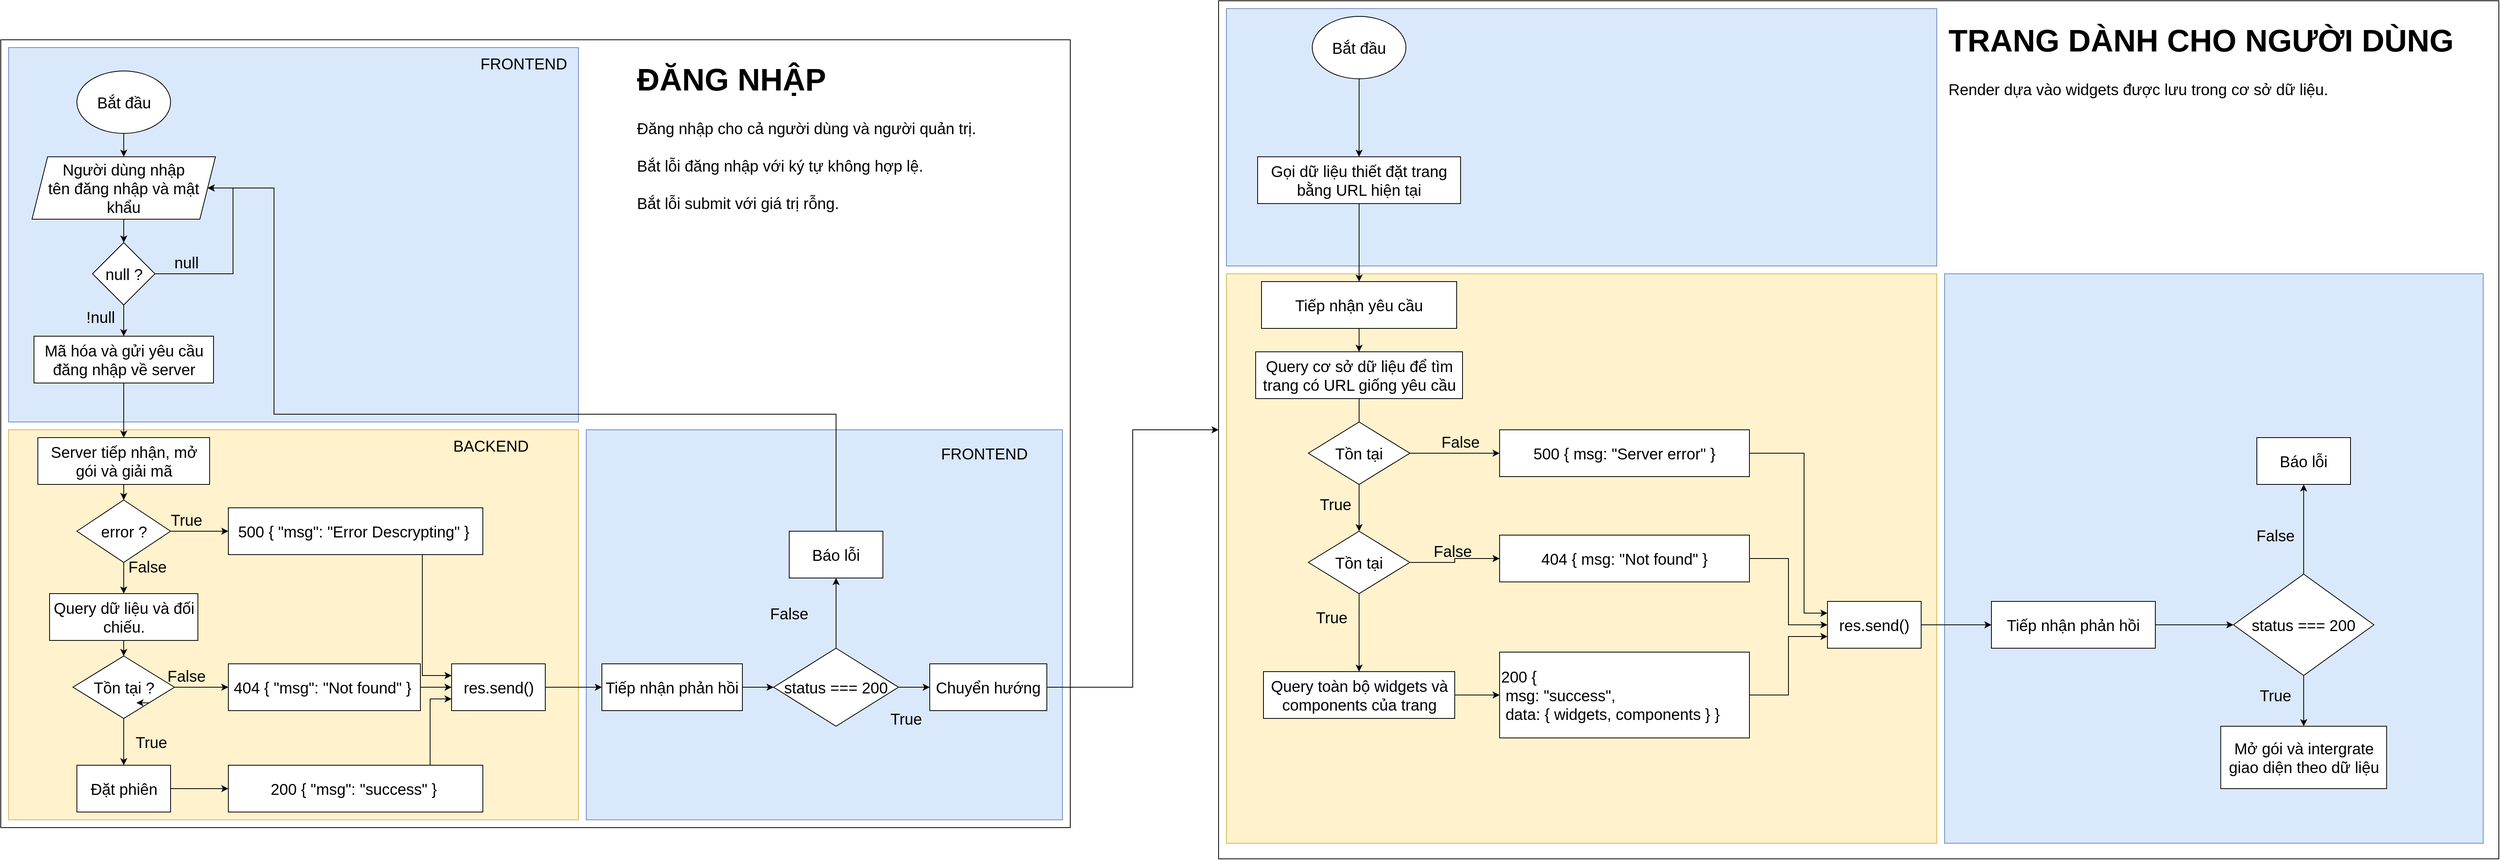 <mxfile version="20.8.4" type="github">
  <diagram id="BXeGa4pHyN5TkNYhq5iM" name="Trang-1">
    <mxGraphModel dx="1714" dy="2214" grid="1" gridSize="10" guides="1" tooltips="1" connect="1" arrows="1" fold="1" page="1" pageScale="1" pageWidth="827" pageHeight="1169" math="0" shadow="0">
      <root>
        <mxCell id="0" />
        <mxCell id="1" parent="0" />
        <mxCell id="BnuAs7n9klCZgQ8jmztk-78" value="" style="rounded=0;whiteSpace=wrap;html=1;fontSize=20;" vertex="1" parent="1">
          <mxGeometry x="1570" y="-90" width="1640" height="1100" as="geometry" />
        </mxCell>
        <mxCell id="BnuAs7n9klCZgQ8jmztk-126" value="" style="rounded=0;whiteSpace=wrap;html=1;fontSize=20;fillColor=#dae8fc;strokeColor=#6c8ebf;" vertex="1" parent="1">
          <mxGeometry x="2500" y="260" width="690" height="730" as="geometry" />
        </mxCell>
        <mxCell id="BnuAs7n9klCZgQ8jmztk-125" value="" style="rounded=0;whiteSpace=wrap;html=1;fontSize=20;fillColor=#fff2cc;strokeColor=#d6b656;" vertex="1" parent="1">
          <mxGeometry x="1580" y="260" width="910" height="730" as="geometry" />
        </mxCell>
        <mxCell id="BnuAs7n9klCZgQ8jmztk-124" value="" style="rounded=0;whiteSpace=wrap;html=1;fontSize=20;fillColor=#dae8fc;strokeColor=#6c8ebf;" vertex="1" parent="1">
          <mxGeometry x="1580" y="-80" width="910" height="330" as="geometry" />
        </mxCell>
        <mxCell id="BnuAs7n9klCZgQ8jmztk-73" value="" style="rounded=0;whiteSpace=wrap;html=1;fontSize=20;" vertex="1" parent="1">
          <mxGeometry x="10" y="-40" width="1370" height="1010" as="geometry" />
        </mxCell>
        <mxCell id="BnuAs7n9klCZgQ8jmztk-67" value="" style="rounded=0;whiteSpace=wrap;html=1;fillColor=#dae8fc;strokeColor=#6c8ebf;" vertex="1" parent="1">
          <mxGeometry x="760" y="460" width="610" height="500" as="geometry" />
        </mxCell>
        <mxCell id="BnuAs7n9klCZgQ8jmztk-66" value="" style="rounded=0;whiteSpace=wrap;html=1;fillColor=#fff2cc;strokeColor=#d6b656;" vertex="1" parent="1">
          <mxGeometry x="20" y="460" width="730" height="500" as="geometry" />
        </mxCell>
        <mxCell id="BnuAs7n9klCZgQ8jmztk-64" value="" style="rounded=0;whiteSpace=wrap;html=1;fillColor=#dae8fc;strokeColor=#6c8ebf;" vertex="1" parent="1">
          <mxGeometry x="20" y="-30" width="730" height="480" as="geometry" />
        </mxCell>
        <mxCell id="BnuAs7n9klCZgQ8jmztk-39" value="&lt;font style=&quot;font-size: 20px;&quot;&gt;Đặt phiên&lt;/font&gt;" style="whiteSpace=wrap;html=1;" vertex="1" parent="1">
          <mxGeometry x="107.5" y="890" width="120" height="60" as="geometry" />
        </mxCell>
        <mxCell id="BnuAs7n9klCZgQ8jmztk-41" value="&lt;font style=&quot;font-size: 20px;&quot;&gt;200 { &quot;msg&quot;: &quot;success&quot; }&amp;nbsp;&lt;/font&gt;" style="whiteSpace=wrap;html=1;" vertex="1" parent="1">
          <mxGeometry x="301.5" y="890" width="326" height="60" as="geometry" />
        </mxCell>
        <mxCell id="BnuAs7n9klCZgQ8jmztk-48" style="edgeStyle=orthogonalEdgeStyle;rounded=0;orthogonalLoop=1;jettySize=auto;html=1;" edge="1" parent="1" source="BnuAs7n9klCZgQ8jmztk-43" target="BnuAs7n9klCZgQ8jmztk-47">
          <mxGeometry relative="1" as="geometry" />
        </mxCell>
        <mxCell id="BnuAs7n9klCZgQ8jmztk-52" value="" style="edgeStyle=orthogonalEdgeStyle;rounded=0;orthogonalLoop=1;jettySize=auto;html=1;" edge="1" parent="1" source="BnuAs7n9klCZgQ8jmztk-47" target="BnuAs7n9klCZgQ8jmztk-51">
          <mxGeometry relative="1" as="geometry" />
        </mxCell>
        <mxCell id="BnuAs7n9klCZgQ8jmztk-47" value="&lt;font style=&quot;font-size: 20px;&quot;&gt;Tiếp nhận phản hồi&lt;/font&gt;" style="rounded=0;whiteSpace=wrap;html=1;" vertex="1" parent="1">
          <mxGeometry x="780" y="760" width="180" height="60" as="geometry" />
        </mxCell>
        <mxCell id="BnuAs7n9klCZgQ8jmztk-60" value="" style="edgeStyle=orthogonalEdgeStyle;rounded=0;orthogonalLoop=1;jettySize=auto;html=1;" edge="1" parent="1" source="BnuAs7n9klCZgQ8jmztk-51" target="BnuAs7n9klCZgQ8jmztk-59">
          <mxGeometry relative="1" as="geometry" />
        </mxCell>
        <mxCell id="BnuAs7n9klCZgQ8jmztk-132" style="edgeStyle=orthogonalEdgeStyle;rounded=0;orthogonalLoop=1;jettySize=auto;html=1;fontSize=20;" edge="1" parent="1" source="BnuAs7n9klCZgQ8jmztk-51" target="BnuAs7n9klCZgQ8jmztk-61">
          <mxGeometry relative="1" as="geometry" />
        </mxCell>
        <mxCell id="BnuAs7n9klCZgQ8jmztk-51" value="&lt;font style=&quot;font-size: 20px;&quot;&gt;status === 200&lt;/font&gt;" style="rhombus;whiteSpace=wrap;html=1;rounded=0;" vertex="1" parent="1">
          <mxGeometry x="1000" y="740" width="160" height="100" as="geometry" />
        </mxCell>
        <mxCell id="BnuAs7n9klCZgQ8jmztk-57" value="&lt;font style=&quot;font-size: 20px;&quot;&gt;True&lt;/font&gt;" style="text;html=1;strokeColor=none;fillColor=none;align=center;verticalAlign=middle;whiteSpace=wrap;rounded=0;" vertex="1" parent="1">
          <mxGeometry x="1140" y="815" width="60" height="30" as="geometry" />
        </mxCell>
        <mxCell id="BnuAs7n9klCZgQ8jmztk-79" style="edgeStyle=orthogonalEdgeStyle;rounded=0;orthogonalLoop=1;jettySize=auto;html=1;entryX=0;entryY=0.5;entryDx=0;entryDy=0;fontSize=20;" edge="1" parent="1" source="BnuAs7n9klCZgQ8jmztk-59" target="BnuAs7n9klCZgQ8jmztk-78">
          <mxGeometry relative="1" as="geometry" />
        </mxCell>
        <mxCell id="BnuAs7n9klCZgQ8jmztk-59" value="&lt;font style=&quot;font-size: 20px;&quot;&gt;Chuyển hướng&lt;/font&gt;" style="whiteSpace=wrap;html=1;rounded=0;" vertex="1" parent="1">
          <mxGeometry x="1200" y="760" width="150" height="60" as="geometry" />
        </mxCell>
        <mxCell id="BnuAs7n9klCZgQ8jmztk-63" style="edgeStyle=orthogonalEdgeStyle;rounded=0;orthogonalLoop=1;jettySize=auto;html=1;entryX=1;entryY=0.5;entryDx=0;entryDy=0;" edge="1" parent="1" source="BnuAs7n9klCZgQ8jmztk-61" target="BnuAs7n9klCZgQ8jmztk-15">
          <mxGeometry relative="1" as="geometry">
            <Array as="points">
              <mxPoint x="1080" y="440" />
              <mxPoint x="360" y="440" />
              <mxPoint x="360" y="150" />
            </Array>
          </mxGeometry>
        </mxCell>
        <mxCell id="BnuAs7n9klCZgQ8jmztk-61" value="&lt;font style=&quot;font-size: 20px;&quot;&gt;Báo lỗi&lt;/font&gt;" style="whiteSpace=wrap;html=1;rounded=0;" vertex="1" parent="1">
          <mxGeometry x="1020" y="590" width="120" height="60" as="geometry" />
        </mxCell>
        <mxCell id="BnuAs7n9klCZgQ8jmztk-69" value="&lt;font style=&quot;font-size: 20px;&quot;&gt;False&lt;/font&gt;" style="text;html=1;strokeColor=none;fillColor=none;align=center;verticalAlign=middle;whiteSpace=wrap;rounded=0;" vertex="1" parent="1">
          <mxGeometry x="990" y="680" width="60" height="30" as="geometry" />
        </mxCell>
        <mxCell id="BnuAs7n9klCZgQ8jmztk-70" value="&lt;font style=&quot;font-size: 20px;&quot;&gt;FRONTEND&lt;/font&gt;" style="text;html=1;strokeColor=none;fillColor=none;align=center;verticalAlign=middle;whiteSpace=wrap;rounded=0;" vertex="1" parent="1">
          <mxGeometry x="600" y="-30" width="160" height="40" as="geometry" />
        </mxCell>
        <mxCell id="BnuAs7n9klCZgQ8jmztk-72" value="&lt;font style=&quot;font-size: 20px;&quot;&gt;FRONTEND&lt;/font&gt;" style="text;html=1;strokeColor=none;fillColor=none;align=center;verticalAlign=middle;whiteSpace=wrap;rounded=0;" vertex="1" parent="1">
          <mxGeometry x="1190" y="470" width="160" height="40" as="geometry" />
        </mxCell>
        <mxCell id="BnuAs7n9klCZgQ8jmztk-74" value="&lt;h1&gt;ĐĂNG NHẬP&lt;/h1&gt;&lt;div&gt;Đăng nhập cho cả người dùng và người quản trị.&lt;/div&gt;&lt;div&gt;&lt;br&gt;&lt;/div&gt;&lt;div&gt;Bắt lỗi đăng nhập với ký tự không hợp lệ.&lt;/div&gt;&lt;div&gt;&lt;br&gt;&lt;/div&gt;&lt;div&gt;Bắt lỗi submit với giá trị rỗng.&lt;/div&gt;" style="text;html=1;strokeColor=none;fillColor=none;spacing=5;spacingTop=-20;whiteSpace=wrap;overflow=hidden;rounded=0;fontSize=20;" vertex="1" parent="1">
          <mxGeometry x="820" y="-30" width="600" height="470" as="geometry" />
        </mxCell>
        <mxCell id="BnuAs7n9klCZgQ8jmztk-80" value="&lt;h1&gt;TRANG DÀNH CHO NGƯỜI DÙNG&lt;br&gt;&lt;/h1&gt;&lt;div&gt;Render dựa vào widgets được lưu trong cơ sở dữ liệu.&lt;/div&gt;" style="text;html=1;strokeColor=none;fillColor=none;spacing=5;spacingTop=-20;whiteSpace=wrap;overflow=hidden;rounded=0;fontSize=20;" vertex="1" parent="1">
          <mxGeometry x="2500" y="-80" width="680" height="120" as="geometry" />
        </mxCell>
        <mxCell id="BnuAs7n9klCZgQ8jmztk-83" value="" style="edgeStyle=orthogonalEdgeStyle;rounded=0;orthogonalLoop=1;jettySize=auto;html=1;fontSize=20;" edge="1" parent="1" source="BnuAs7n9klCZgQ8jmztk-81" target="BnuAs7n9klCZgQ8jmztk-82">
          <mxGeometry relative="1" as="geometry" />
        </mxCell>
        <mxCell id="BnuAs7n9klCZgQ8jmztk-81" value="Bắt đầu" style="ellipse;whiteSpace=wrap;html=1;fontSize=20;" vertex="1" parent="1">
          <mxGeometry x="1690" y="-70" width="120" height="80" as="geometry" />
        </mxCell>
        <mxCell id="BnuAs7n9klCZgQ8jmztk-86" value="" style="edgeStyle=orthogonalEdgeStyle;rounded=0;orthogonalLoop=1;jettySize=auto;html=1;fontSize=20;" edge="1" parent="1" source="BnuAs7n9klCZgQ8jmztk-82" target="BnuAs7n9klCZgQ8jmztk-85">
          <mxGeometry relative="1" as="geometry" />
        </mxCell>
        <mxCell id="BnuAs7n9klCZgQ8jmztk-82" value="Gọi dữ liệu thiết đặt trang bằng URL hiện tại" style="whiteSpace=wrap;html=1;fontSize=20;" vertex="1" parent="1">
          <mxGeometry x="1620" y="110" width="260" height="60" as="geometry" />
        </mxCell>
        <mxCell id="BnuAs7n9klCZgQ8jmztk-91" value="" style="edgeStyle=orthogonalEdgeStyle;rounded=0;orthogonalLoop=1;jettySize=auto;html=1;fontSize=20;" edge="1" parent="1" source="BnuAs7n9klCZgQ8jmztk-85" target="BnuAs7n9klCZgQ8jmztk-90">
          <mxGeometry relative="1" as="geometry" />
        </mxCell>
        <mxCell id="BnuAs7n9klCZgQ8jmztk-85" value="Tiếp nhận yêu cầu" style="whiteSpace=wrap;html=1;fontSize=20;" vertex="1" parent="1">
          <mxGeometry x="1625" y="270" width="250" height="60" as="geometry" />
        </mxCell>
        <mxCell id="BnuAs7n9klCZgQ8jmztk-93" value="" style="edgeStyle=orthogonalEdgeStyle;rounded=0;orthogonalLoop=1;jettySize=auto;html=1;fontSize=20;" edge="1" parent="1" source="BnuAs7n9klCZgQ8jmztk-90" target="BnuAs7n9klCZgQ8jmztk-92">
          <mxGeometry relative="1" as="geometry" />
        </mxCell>
        <mxCell id="BnuAs7n9klCZgQ8jmztk-90" value="Query cơ sở dữ liệu để tìm trang có URL giống yêu cầu" style="whiteSpace=wrap;html=1;fontSize=20;" vertex="1" parent="1">
          <mxGeometry x="1617.5" y="360" width="265" height="60" as="geometry" />
        </mxCell>
        <mxCell id="BnuAs7n9klCZgQ8jmztk-95" value="" style="edgeStyle=orthogonalEdgeStyle;rounded=0;orthogonalLoop=1;jettySize=auto;html=1;fontSize=20;" edge="1" parent="1" source="BnuAs7n9klCZgQ8jmztk-92" target="BnuAs7n9klCZgQ8jmztk-94">
          <mxGeometry relative="1" as="geometry" />
        </mxCell>
        <mxCell id="BnuAs7n9klCZgQ8jmztk-97" value="" style="edgeStyle=orthogonalEdgeStyle;rounded=0;orthogonalLoop=1;jettySize=auto;html=1;fontSize=20;" edge="1" parent="1" source="BnuAs7n9klCZgQ8jmztk-92" target="BnuAs7n9klCZgQ8jmztk-96">
          <mxGeometry relative="1" as="geometry" />
        </mxCell>
        <mxCell id="BnuAs7n9klCZgQ8jmztk-92" value="Tồn tại" style="rhombus;whiteSpace=wrap;html=1;fontSize=20;" vertex="1" parent="1">
          <mxGeometry x="1685" y="590" width="130" height="80" as="geometry" />
        </mxCell>
        <mxCell id="BnuAs7n9klCZgQ8jmztk-104" style="edgeStyle=orthogonalEdgeStyle;rounded=0;orthogonalLoop=1;jettySize=auto;html=1;entryX=0;entryY=0.5;entryDx=0;entryDy=0;fontSize=20;" edge="1" parent="1" source="BnuAs7n9klCZgQ8jmztk-94" target="BnuAs7n9klCZgQ8jmztk-103">
          <mxGeometry relative="1" as="geometry" />
        </mxCell>
        <mxCell id="BnuAs7n9klCZgQ8jmztk-94" value="404 { msg: &quot;Not found&quot; }" style="whiteSpace=wrap;html=1;fontSize=20;" vertex="1" parent="1">
          <mxGeometry x="1930" y="595" width="320" height="60" as="geometry" />
        </mxCell>
        <mxCell id="BnuAs7n9klCZgQ8jmztk-102" value="" style="edgeStyle=orthogonalEdgeStyle;rounded=0;orthogonalLoop=1;jettySize=auto;html=1;fontSize=20;" edge="1" parent="1" source="BnuAs7n9klCZgQ8jmztk-96" target="BnuAs7n9klCZgQ8jmztk-101">
          <mxGeometry relative="1" as="geometry" />
        </mxCell>
        <mxCell id="BnuAs7n9klCZgQ8jmztk-96" value="Query toàn bộ widgets và components của trang" style="whiteSpace=wrap;html=1;fontSize=20;" vertex="1" parent="1">
          <mxGeometry x="1627.5" y="770" width="245" height="60" as="geometry" />
        </mxCell>
        <mxCell id="BnuAs7n9klCZgQ8jmztk-98" value="False" style="text;html=1;strokeColor=none;fillColor=none;align=center;verticalAlign=middle;whiteSpace=wrap;rounded=0;fontSize=20;" vertex="1" parent="1">
          <mxGeometry x="1840" y="600" width="60" height="30" as="geometry" />
        </mxCell>
        <mxCell id="BnuAs7n9klCZgQ8jmztk-99" value="True" style="text;html=1;strokeColor=none;fillColor=none;align=center;verticalAlign=middle;whiteSpace=wrap;rounded=0;fontSize=20;" vertex="1" parent="1">
          <mxGeometry x="1685" y="685" width="60" height="30" as="geometry" />
        </mxCell>
        <mxCell id="BnuAs7n9klCZgQ8jmztk-105" style="edgeStyle=orthogonalEdgeStyle;rounded=0;orthogonalLoop=1;jettySize=auto;html=1;entryX=0;entryY=0.75;entryDx=0;entryDy=0;fontSize=20;" edge="1" parent="1" source="BnuAs7n9klCZgQ8jmztk-101" target="BnuAs7n9klCZgQ8jmztk-103">
          <mxGeometry relative="1" as="geometry" />
        </mxCell>
        <mxCell id="BnuAs7n9klCZgQ8jmztk-101" value="200 { &lt;br&gt;&lt;span style=&quot;white-space: pre;&quot;&gt;	&lt;/span&gt;msg: &quot;success&quot;, &lt;br&gt;&lt;span style=&quot;white-space: pre;&quot;&gt;	&lt;/span&gt;data: { widgets, components } }" style="whiteSpace=wrap;html=1;fontSize=20;align=left;" vertex="1" parent="1">
          <mxGeometry x="1930" y="745" width="320" height="110" as="geometry" />
        </mxCell>
        <mxCell id="BnuAs7n9klCZgQ8jmztk-114" value="" style="edgeStyle=orthogonalEdgeStyle;rounded=0;orthogonalLoop=1;jettySize=auto;html=1;fontSize=20;" edge="1" parent="1" source="BnuAs7n9klCZgQ8jmztk-103" target="BnuAs7n9klCZgQ8jmztk-113">
          <mxGeometry relative="1" as="geometry" />
        </mxCell>
        <mxCell id="BnuAs7n9klCZgQ8jmztk-103" value="res.send()" style="rounded=0;whiteSpace=wrap;html=1;fontSize=20;" vertex="1" parent="1">
          <mxGeometry x="2350" y="680" width="120" height="60" as="geometry" />
        </mxCell>
        <mxCell id="BnuAs7n9klCZgQ8jmztk-108" value="" style="edgeStyle=orthogonalEdgeStyle;rounded=0;orthogonalLoop=1;jettySize=auto;html=1;fontSize=20;" edge="1" parent="1" source="BnuAs7n9klCZgQ8jmztk-106" target="BnuAs7n9klCZgQ8jmztk-107">
          <mxGeometry relative="1" as="geometry" />
        </mxCell>
        <mxCell id="BnuAs7n9klCZgQ8jmztk-106" value="Tồn tại" style="rhombus;whiteSpace=wrap;html=1;fontSize=20;" vertex="1" parent="1">
          <mxGeometry x="1685" y="450" width="130" height="80" as="geometry" />
        </mxCell>
        <mxCell id="BnuAs7n9klCZgQ8jmztk-109" style="edgeStyle=orthogonalEdgeStyle;rounded=0;orthogonalLoop=1;jettySize=auto;html=1;entryX=0;entryY=0.25;entryDx=0;entryDy=0;fontSize=20;" edge="1" parent="1" source="BnuAs7n9klCZgQ8jmztk-107" target="BnuAs7n9klCZgQ8jmztk-103">
          <mxGeometry relative="1" as="geometry">
            <Array as="points">
              <mxPoint x="2320" y="490" />
              <mxPoint x="2320" y="695" />
            </Array>
          </mxGeometry>
        </mxCell>
        <mxCell id="BnuAs7n9klCZgQ8jmztk-107" value="500 { msg: &quot;Server error&quot; }" style="whiteSpace=wrap;html=1;fontSize=20;" vertex="1" parent="1">
          <mxGeometry x="1930" y="460" width="320" height="60" as="geometry" />
        </mxCell>
        <mxCell id="BnuAs7n9klCZgQ8jmztk-110" value="False" style="text;html=1;strokeColor=none;fillColor=none;align=center;verticalAlign=middle;whiteSpace=wrap;rounded=0;fontSize=20;" vertex="1" parent="1">
          <mxGeometry x="1850" y="460" width="60" height="30" as="geometry" />
        </mxCell>
        <mxCell id="BnuAs7n9klCZgQ8jmztk-111" value="True" style="text;html=1;strokeColor=none;fillColor=none;align=center;verticalAlign=middle;whiteSpace=wrap;rounded=0;fontSize=20;" vertex="1" parent="1">
          <mxGeometry x="1690" y="540" width="60" height="30" as="geometry" />
        </mxCell>
        <mxCell id="BnuAs7n9klCZgQ8jmztk-116" value="" style="edgeStyle=orthogonalEdgeStyle;rounded=0;orthogonalLoop=1;jettySize=auto;html=1;fontSize=20;" edge="1" parent="1" source="BnuAs7n9klCZgQ8jmztk-113" target="BnuAs7n9klCZgQ8jmztk-115">
          <mxGeometry relative="1" as="geometry" />
        </mxCell>
        <mxCell id="BnuAs7n9klCZgQ8jmztk-113" value="Tiếp nhận phản hồi" style="whiteSpace=wrap;html=1;fontSize=20;rounded=0;" vertex="1" parent="1">
          <mxGeometry x="2560" y="680" width="210" height="60" as="geometry" />
        </mxCell>
        <mxCell id="BnuAs7n9klCZgQ8jmztk-119" value="" style="edgeStyle=orthogonalEdgeStyle;rounded=0;orthogonalLoop=1;jettySize=auto;html=1;fontSize=20;" edge="1" parent="1" source="BnuAs7n9klCZgQ8jmztk-115" target="BnuAs7n9klCZgQ8jmztk-118">
          <mxGeometry relative="1" as="geometry" />
        </mxCell>
        <mxCell id="BnuAs7n9klCZgQ8jmztk-121" value="" style="edgeStyle=orthogonalEdgeStyle;rounded=0;orthogonalLoop=1;jettySize=auto;html=1;fontSize=20;" edge="1" parent="1" source="BnuAs7n9klCZgQ8jmztk-115" target="BnuAs7n9klCZgQ8jmztk-120">
          <mxGeometry relative="1" as="geometry" />
        </mxCell>
        <mxCell id="BnuAs7n9klCZgQ8jmztk-115" value="status === 200" style="rhombus;whiteSpace=wrap;html=1;fontSize=20;rounded=0;" vertex="1" parent="1">
          <mxGeometry x="2870" y="645" width="180" height="130" as="geometry" />
        </mxCell>
        <mxCell id="BnuAs7n9klCZgQ8jmztk-118" value="Mở gói và intergrate giao diện theo dữ liệu" style="whiteSpace=wrap;html=1;fontSize=20;rounded=0;" vertex="1" parent="1">
          <mxGeometry x="2853.75" y="840" width="212.5" height="80" as="geometry" />
        </mxCell>
        <mxCell id="BnuAs7n9klCZgQ8jmztk-120" value="Báo lỗi" style="whiteSpace=wrap;html=1;fontSize=20;rounded=0;" vertex="1" parent="1">
          <mxGeometry x="2900" y="470" width="120" height="60" as="geometry" />
        </mxCell>
        <mxCell id="BnuAs7n9klCZgQ8jmztk-122" value="True" style="text;html=1;strokeColor=none;fillColor=none;align=center;verticalAlign=middle;whiteSpace=wrap;rounded=0;fontSize=20;" vertex="1" parent="1">
          <mxGeometry x="2894" y="785" width="60" height="30" as="geometry" />
        </mxCell>
        <mxCell id="BnuAs7n9klCZgQ8jmztk-123" value="False" style="text;html=1;strokeColor=none;fillColor=none;align=center;verticalAlign=middle;whiteSpace=wrap;rounded=0;fontSize=20;" vertex="1" parent="1">
          <mxGeometry x="2894" y="580" width="60" height="30" as="geometry" />
        </mxCell>
        <mxCell id="BnuAs7n9klCZgQ8jmztk-40" value="" style="edgeStyle=orthogonalEdgeStyle;rounded=0;orthogonalLoop=1;jettySize=auto;html=1;" edge="1" parent="1" source="BnuAs7n9klCZgQ8jmztk-32" target="BnuAs7n9klCZgQ8jmztk-39">
          <mxGeometry relative="1" as="geometry" />
        </mxCell>
        <mxCell id="BnuAs7n9klCZgQ8jmztk-129" style="edgeStyle=orthogonalEdgeStyle;rounded=0;orthogonalLoop=1;jettySize=auto;html=1;entryX=0;entryY=0.75;entryDx=0;entryDy=0;fontSize=20;" edge="1" parent="1" source="BnuAs7n9klCZgQ8jmztk-41" target="BnuAs7n9klCZgQ8jmztk-43">
          <mxGeometry relative="1" as="geometry">
            <Array as="points">
              <mxPoint x="560" y="805" />
            </Array>
          </mxGeometry>
        </mxCell>
        <mxCell id="BnuAs7n9klCZgQ8jmztk-7" value="&lt;font style=&quot;font-size: 20px;&quot;&gt;Bắt đầu&lt;/font&gt;" style="ellipse;whiteSpace=wrap;html=1;" vertex="1" parent="1">
          <mxGeometry x="107.5" width="120" height="80" as="geometry" />
        </mxCell>
        <mxCell id="BnuAs7n9klCZgQ8jmztk-10" style="edgeStyle=orthogonalEdgeStyle;rounded=0;orthogonalLoop=1;jettySize=auto;html=1;exitX=0.5;exitY=1;exitDx=0;exitDy=0;" edge="1" parent="1" target="BnuAs7n9klCZgQ8jmztk-9">
          <mxGeometry relative="1" as="geometry">
            <mxPoint x="167.5" y="220" as="sourcePoint" />
          </mxGeometry>
        </mxCell>
        <mxCell id="BnuAs7n9klCZgQ8jmztk-9" value="&lt;font style=&quot;font-size: 20px;&quot;&gt;null ?&lt;/font&gt;" style="rhombus;whiteSpace=wrap;html=1;" vertex="1" parent="1">
          <mxGeometry x="127.5" y="220" width="80" height="80" as="geometry" />
        </mxCell>
        <mxCell id="BnuAs7n9klCZgQ8jmztk-14" value="&lt;font style=&quot;font-size: 20px;&quot;&gt;null&lt;/font&gt;" style="text;html=1;strokeColor=none;fillColor=none;align=center;verticalAlign=middle;whiteSpace=wrap;rounded=0;" vertex="1" parent="1">
          <mxGeometry x="217.5" y="230" width="60" height="30" as="geometry" />
        </mxCell>
        <mxCell id="BnuAs7n9klCZgQ8jmztk-18" style="edgeStyle=orthogonalEdgeStyle;rounded=0;orthogonalLoop=1;jettySize=auto;html=1;entryX=0.5;entryY=0;entryDx=0;entryDy=0;" edge="1" parent="1" source="BnuAs7n9klCZgQ8jmztk-15" target="BnuAs7n9klCZgQ8jmztk-9">
          <mxGeometry relative="1" as="geometry" />
        </mxCell>
        <mxCell id="BnuAs7n9klCZgQ8jmztk-15" value="&lt;span style=&quot;color: rgb(0, 0, 0); font-family: Helvetica; font-size: 20px; font-style: normal; font-variant-ligatures: normal; font-variant-caps: normal; font-weight: 400; letter-spacing: normal; orphans: 2; text-align: center; text-indent: 0px; text-transform: none; widows: 2; word-spacing: 0px; -webkit-text-stroke-width: 0px; background-color: rgb(251, 251, 251); text-decoration-thickness: initial; text-decoration-style: initial; text-decoration-color: initial; float: none; display: inline !important;&quot;&gt;Người dùng nhập &lt;br&gt;tên đăng nhập và mật khẩu&lt;/span&gt;" style="shape=parallelogram;perimeter=parallelogramPerimeter;whiteSpace=wrap;html=1;fixedSize=1;" vertex="1" parent="1">
          <mxGeometry x="50" y="110" width="235" height="80" as="geometry" />
        </mxCell>
        <mxCell id="BnuAs7n9klCZgQ8jmztk-11" style="edgeStyle=orthogonalEdgeStyle;rounded=0;orthogonalLoop=1;jettySize=auto;html=1;" edge="1" parent="1" source="BnuAs7n9klCZgQ8jmztk-7" target="BnuAs7n9klCZgQ8jmztk-15">
          <mxGeometry relative="1" as="geometry">
            <mxPoint x="167.5" y="160" as="targetPoint" />
          </mxGeometry>
        </mxCell>
        <mxCell id="BnuAs7n9klCZgQ8jmztk-12" style="edgeStyle=orthogonalEdgeStyle;rounded=0;orthogonalLoop=1;jettySize=auto;html=1;exitX=1;exitY=0.5;exitDx=0;exitDy=0;entryX=1;entryY=0.5;entryDx=0;entryDy=0;" edge="1" parent="1" source="BnuAs7n9klCZgQ8jmztk-9" target="BnuAs7n9klCZgQ8jmztk-15">
          <mxGeometry relative="1" as="geometry">
            <mxPoint x="227.5" y="190" as="targetPoint" />
            <Array as="points">
              <mxPoint x="307.5" y="260" />
              <mxPoint x="307.5" y="150" />
            </Array>
          </mxGeometry>
        </mxCell>
        <mxCell id="BnuAs7n9klCZgQ8jmztk-22" value="&lt;font style=&quot;font-size: 20px;&quot;&gt;Mã hóa và gửi yêu cầu đăng nhập về server&lt;/font&gt;" style="whiteSpace=wrap;html=1;" vertex="1" parent="1">
          <mxGeometry x="52.5" y="340" width="230" height="60" as="geometry" />
        </mxCell>
        <mxCell id="BnuAs7n9klCZgQ8jmztk-23" value="" style="edgeStyle=orthogonalEdgeStyle;rounded=0;orthogonalLoop=1;jettySize=auto;html=1;" edge="1" parent="1" source="BnuAs7n9klCZgQ8jmztk-9" target="BnuAs7n9klCZgQ8jmztk-22">
          <mxGeometry relative="1" as="geometry" />
        </mxCell>
        <mxCell id="BnuAs7n9klCZgQ8jmztk-24" value="&lt;font style=&quot;font-size: 20px;&quot;&gt;!null&lt;/font&gt;" style="text;html=1;strokeColor=none;fillColor=none;align=center;verticalAlign=middle;whiteSpace=wrap;rounded=0;" vertex="1" parent="1">
          <mxGeometry x="107.5" y="300" width="60" height="30" as="geometry" />
        </mxCell>
        <mxCell id="BnuAs7n9klCZgQ8jmztk-26" value="&lt;font style=&quot;font-size: 20px;&quot;&gt;Server tiếp nhận, mở gói và giải mã&lt;/font&gt;" style="whiteSpace=wrap;html=1;" vertex="1" parent="1">
          <mxGeometry x="57.5" y="470" width="220" height="60" as="geometry" />
        </mxCell>
        <mxCell id="BnuAs7n9klCZgQ8jmztk-27" style="edgeStyle=orthogonalEdgeStyle;rounded=0;orthogonalLoop=1;jettySize=auto;html=1;" edge="1" parent="1" source="BnuAs7n9klCZgQ8jmztk-22" target="BnuAs7n9klCZgQ8jmztk-26">
          <mxGeometry relative="1" as="geometry" />
        </mxCell>
        <mxCell id="BnuAs7n9klCZgQ8jmztk-28" value="&lt;font style=&quot;font-size: 20px;&quot;&gt;error ?&lt;/font&gt;" style="rhombus;whiteSpace=wrap;html=1;" vertex="1" parent="1">
          <mxGeometry x="107.5" y="550" width="120" height="80" as="geometry" />
        </mxCell>
        <mxCell id="BnuAs7n9klCZgQ8jmztk-29" value="" style="edgeStyle=orthogonalEdgeStyle;rounded=0;orthogonalLoop=1;jettySize=auto;html=1;" edge="1" parent="1" source="BnuAs7n9klCZgQ8jmztk-26" target="BnuAs7n9klCZgQ8jmztk-28">
          <mxGeometry relative="1" as="geometry" />
        </mxCell>
        <mxCell id="BnuAs7n9klCZgQ8jmztk-30" value="&lt;font style=&quot;font-size: 20px;&quot;&gt;Query dữ liệu và đối chiếu.&lt;/font&gt;" style="whiteSpace=wrap;html=1;" vertex="1" parent="1">
          <mxGeometry x="72.5" y="670" width="190" height="60" as="geometry" />
        </mxCell>
        <mxCell id="BnuAs7n9klCZgQ8jmztk-31" value="" style="edgeStyle=orthogonalEdgeStyle;rounded=0;orthogonalLoop=1;jettySize=auto;html=1;" edge="1" parent="1" source="BnuAs7n9klCZgQ8jmztk-28" target="BnuAs7n9klCZgQ8jmztk-30">
          <mxGeometry relative="1" as="geometry" />
        </mxCell>
        <mxCell id="BnuAs7n9klCZgQ8jmztk-32" value="&lt;font style=&quot;font-size: 20px;&quot;&gt;Tồn tại ?&lt;/font&gt;" style="rhombus;whiteSpace=wrap;html=1;" vertex="1" parent="1">
          <mxGeometry x="102.5" y="750" width="130" height="80" as="geometry" />
        </mxCell>
        <mxCell id="BnuAs7n9klCZgQ8jmztk-33" value="" style="edgeStyle=orthogonalEdgeStyle;rounded=0;orthogonalLoop=1;jettySize=auto;html=1;" edge="1" parent="1" source="BnuAs7n9klCZgQ8jmztk-30" target="BnuAs7n9klCZgQ8jmztk-32">
          <mxGeometry relative="1" as="geometry" />
        </mxCell>
        <mxCell id="BnuAs7n9klCZgQ8jmztk-34" value="&lt;font style=&quot;font-size: 20px;&quot;&gt;500 { &quot;msg&quot;: &quot;Error Descrypting&quot; }&amp;nbsp;&lt;/font&gt;" style="whiteSpace=wrap;html=1;" vertex="1" parent="1">
          <mxGeometry x="301.5" y="560" width="326" height="60" as="geometry" />
        </mxCell>
        <mxCell id="BnuAs7n9klCZgQ8jmztk-35" value="" style="edgeStyle=orthogonalEdgeStyle;rounded=0;orthogonalLoop=1;jettySize=auto;html=1;" edge="1" parent="1" source="BnuAs7n9klCZgQ8jmztk-28" target="BnuAs7n9klCZgQ8jmztk-34">
          <mxGeometry relative="1" as="geometry" />
        </mxCell>
        <mxCell id="BnuAs7n9klCZgQ8jmztk-36" value="&lt;font style=&quot;font-size: 20px;&quot;&gt;404 { &quot;msg&quot;: &quot;Not found&quot; }&amp;nbsp;&lt;/font&gt;" style="whiteSpace=wrap;html=1;" vertex="1" parent="1">
          <mxGeometry x="301.5" y="760" width="246" height="60" as="geometry" />
        </mxCell>
        <mxCell id="BnuAs7n9klCZgQ8jmztk-37" style="edgeStyle=orthogonalEdgeStyle;rounded=0;orthogonalLoop=1;jettySize=auto;html=1;" edge="1" parent="1" source="BnuAs7n9klCZgQ8jmztk-32" target="BnuAs7n9klCZgQ8jmztk-36">
          <mxGeometry relative="1" as="geometry" />
        </mxCell>
        <mxCell id="BnuAs7n9klCZgQ8jmztk-38" value="&lt;font style=&quot;font-size: 20px;&quot;&gt;False&lt;/font&gt;" style="text;html=1;strokeColor=none;fillColor=none;align=center;verticalAlign=middle;whiteSpace=wrap;rounded=0;" vertex="1" parent="1">
          <mxGeometry x="217.5" y="760" width="60" height="30" as="geometry" />
        </mxCell>
        <mxCell id="BnuAs7n9klCZgQ8jmztk-42" style="edgeStyle=orthogonalEdgeStyle;rounded=0;orthogonalLoop=1;jettySize=auto;html=1;" edge="1" parent="1" source="BnuAs7n9klCZgQ8jmztk-39" target="BnuAs7n9klCZgQ8jmztk-41">
          <mxGeometry relative="1" as="geometry" />
        </mxCell>
        <mxCell id="BnuAs7n9klCZgQ8jmztk-43" value="&lt;font style=&quot;font-size: 20px;&quot;&gt;res.send()&lt;/font&gt;" style="rounded=0;whiteSpace=wrap;html=1;" vertex="1" parent="1">
          <mxGeometry x="587.5" y="760" width="120" height="60" as="geometry" />
        </mxCell>
        <mxCell id="BnuAs7n9klCZgQ8jmztk-128" style="edgeStyle=orthogonalEdgeStyle;rounded=0;orthogonalLoop=1;jettySize=auto;html=1;entryX=0;entryY=0.25;entryDx=0;entryDy=0;fontSize=20;" edge="1" parent="1" source="BnuAs7n9klCZgQ8jmztk-34" target="BnuAs7n9klCZgQ8jmztk-43">
          <mxGeometry relative="1" as="geometry">
            <Array as="points">
              <mxPoint x="550" y="775" />
            </Array>
          </mxGeometry>
        </mxCell>
        <mxCell id="BnuAs7n9klCZgQ8jmztk-45" style="edgeStyle=orthogonalEdgeStyle;rounded=0;orthogonalLoop=1;jettySize=auto;html=1;entryX=0;entryY=0.5;entryDx=0;entryDy=0;" edge="1" parent="1" source="BnuAs7n9klCZgQ8jmztk-36" target="BnuAs7n9klCZgQ8jmztk-43">
          <mxGeometry relative="1" as="geometry" />
        </mxCell>
        <mxCell id="BnuAs7n9klCZgQ8jmztk-53" value="&lt;font style=&quot;font-size: 20px;&quot;&gt;True&lt;/font&gt;" style="text;html=1;strokeColor=none;fillColor=none;align=center;verticalAlign=middle;whiteSpace=wrap;rounded=0;" vertex="1" parent="1">
          <mxGeometry x="217.5" y="560" width="60" height="30" as="geometry" />
        </mxCell>
        <mxCell id="BnuAs7n9klCZgQ8jmztk-55" value="&lt;font style=&quot;font-size: 20px;&quot;&gt;False&lt;/font&gt;" style="text;html=1;strokeColor=none;fillColor=none;align=center;verticalAlign=middle;whiteSpace=wrap;rounded=0;" vertex="1" parent="1">
          <mxGeometry x="167.5" y="620" width="60" height="30" as="geometry" />
        </mxCell>
        <mxCell id="BnuAs7n9klCZgQ8jmztk-56" value="&lt;font style=&quot;font-size: 20px;&quot;&gt;True&lt;/font&gt;" style="text;html=1;strokeColor=none;fillColor=none;align=center;verticalAlign=middle;whiteSpace=wrap;rounded=0;" vertex="1" parent="1">
          <mxGeometry x="172.5" y="845" width="60" height="30" as="geometry" />
        </mxCell>
        <mxCell id="BnuAs7n9klCZgQ8jmztk-71" value="&lt;font style=&quot;font-size: 20px;&quot;&gt;BACKEND&lt;/font&gt;" style="text;html=1;strokeColor=none;fillColor=none;align=center;verticalAlign=middle;whiteSpace=wrap;rounded=0;" vertex="1" parent="1">
          <mxGeometry x="557.5" y="460" width="160" height="40" as="geometry" />
        </mxCell>
        <mxCell id="BnuAs7n9klCZgQ8jmztk-127" style="edgeStyle=orthogonalEdgeStyle;rounded=0;orthogonalLoop=1;jettySize=auto;html=1;exitX=1;exitY=1;exitDx=0;exitDy=0;entryX=0.625;entryY=0.75;entryDx=0;entryDy=0;entryPerimeter=0;fontSize=20;" edge="1" parent="1" source="BnuAs7n9klCZgQ8jmztk-32" target="BnuAs7n9klCZgQ8jmztk-32">
          <mxGeometry relative="1" as="geometry" />
        </mxCell>
      </root>
    </mxGraphModel>
  </diagram>
</mxfile>
